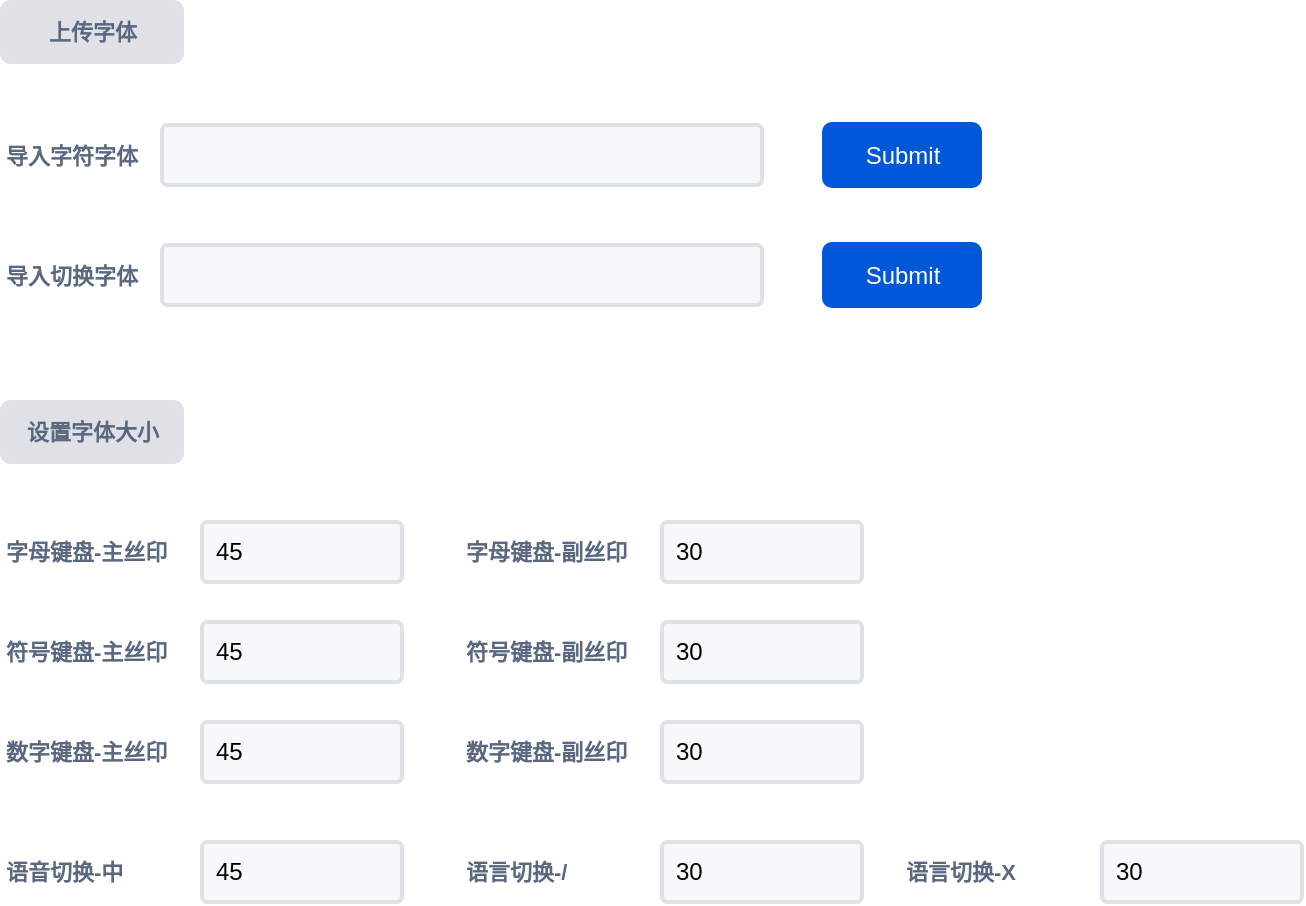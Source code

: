<mxfile version="12.3.2" type="github" pages="1">
  <diagram id="-xnqDO5uDrapk-A6JrnL" name="第 1 页">
    <mxGraphModel dx="1038" dy="572" grid="1" gridSize="10" guides="1" tooltips="1" connect="1" arrows="1" fold="1" page="1" pageScale="1" pageWidth="2339" pageHeight="3300" math="0" shadow="0">
      <root>
        <mxCell id="0"/>
        <mxCell id="1" parent="0"/>
        <mxCell id="E_ACQnhVHgZpY5XNoCvP-1" value="导入字符字体" style="fillColor=none;strokeColor=none;html=1;fontSize=11;fontStyle=0;align=left;fontColor=#596780;fontStyle=1;fontSize=11" vertex="1" parent="1">
          <mxGeometry x="90" y="106.5" width="60" height="20" as="geometry"/>
        </mxCell>
        <mxCell id="E_ACQnhVHgZpY5XNoCvP-2" value="" style="rounded=1;arcSize=9;fillColor=#F7F8F9;align=left;spacingLeft=5;strokeColor=#DEE1E6;html=1;strokeWidth=2;fontSize=12" vertex="1" parent="1">
          <mxGeometry x="170" y="101.5" width="300" height="30" as="geometry"/>
        </mxCell>
        <mxCell id="E_ACQnhVHgZpY5XNoCvP-3" value="Submit" style="rounded=1;fillColor=#0057D8;align=center;strokeColor=none;html=1;fontColor=#ffffff;fontSize=12" vertex="1" parent="1">
          <mxGeometry x="500" y="100" width="80" height="33" as="geometry"/>
        </mxCell>
        <mxCell id="E_ACQnhVHgZpY5XNoCvP-5" value="" style="rounded=1;arcSize=9;fillColor=#F7F8F9;align=left;spacingLeft=5;strokeColor=#DEE1E6;html=1;strokeWidth=2;fontSize=12" vertex="1" parent="1">
          <mxGeometry x="170" y="161.5" width="300" height="30" as="geometry"/>
        </mxCell>
        <mxCell id="E_ACQnhVHgZpY5XNoCvP-6" value="Submit" style="rounded=1;fillColor=#0057D8;align=center;strokeColor=none;html=1;fontColor=#ffffff;fontSize=12" vertex="1" parent="1">
          <mxGeometry x="500" y="160" width="80" height="33" as="geometry"/>
        </mxCell>
        <mxCell id="E_ACQnhVHgZpY5XNoCvP-4" value="导入切换字体" style="fillColor=none;strokeColor=none;html=1;fontSize=11;fontStyle=0;align=left;fontColor=#596780;fontStyle=1;fontSize=11" vertex="1" parent="1">
          <mxGeometry x="90" y="166.5" width="60" height="20" as="geometry"/>
        </mxCell>
        <mxCell id="E_ACQnhVHgZpY5XNoCvP-11" value="&lt;span style=&quot;color: rgb(89 , 103 , 128) ; font-size: 11px ; text-align: left&quot;&gt;设置字体大小&lt;/span&gt;" style="dashed=0;html=1;rounded=1;fillColor=#DFE1E6;strokeColor=#DFE1E6;fontSize=12;align=center;fontStyle=1;strokeWidth=2;fontColor=#42526E" vertex="1" parent="1">
          <mxGeometry x="90" y="240" width="90" height="30" as="geometry"/>
        </mxCell>
        <mxCell id="E_ACQnhVHgZpY5XNoCvP-14" value="&lt;span style=&quot;color: rgb(89 , 103 , 128) ; font-size: 11px ; text-align: left&quot;&gt;上传字体&lt;/span&gt;" style="dashed=0;html=1;rounded=1;fillColor=#DFE1E6;strokeColor=#DFE1E6;fontSize=12;align=center;fontStyle=1;strokeWidth=2;fontColor=#42526E" vertex="1" parent="1">
          <mxGeometry x="90" y="40" width="90" height="30" as="geometry"/>
        </mxCell>
        <mxCell id="E_ACQnhVHgZpY5XNoCvP-15" value="字母键盘-主丝印" style="fillColor=none;strokeColor=none;html=1;fontSize=11;fontStyle=0;align=left;fontColor=#596780;fontStyle=1;fontSize=11" vertex="1" parent="1">
          <mxGeometry x="90" y="305" width="60" height="20" as="geometry"/>
        </mxCell>
        <mxCell id="E_ACQnhVHgZpY5XNoCvP-16" value="45" style="rounded=1;arcSize=9;fillColor=#F7F8F9;align=left;spacingLeft=5;strokeColor=#DEE1E6;html=1;strokeWidth=2;fontSize=12" vertex="1" parent="1">
          <mxGeometry x="190" y="300" width="100" height="30" as="geometry"/>
        </mxCell>
        <mxCell id="E_ACQnhVHgZpY5XNoCvP-20" value="字母键盘-副丝印" style="fillColor=none;strokeColor=none;html=1;fontSize=11;fontStyle=0;align=left;fontColor=#596780;fontStyle=1;fontSize=11" vertex="1" parent="1">
          <mxGeometry x="320" y="305" width="60" height="20" as="geometry"/>
        </mxCell>
        <mxCell id="E_ACQnhVHgZpY5XNoCvP-21" value="30" style="rounded=1;arcSize=9;fillColor=#F7F8F9;align=left;spacingLeft=5;strokeColor=#DEE1E6;html=1;strokeWidth=2;fontSize=12" vertex="1" parent="1">
          <mxGeometry x="420" y="300" width="100" height="30" as="geometry"/>
        </mxCell>
        <mxCell id="E_ACQnhVHgZpY5XNoCvP-23" value="符号键盘-主丝印" style="fillColor=none;strokeColor=none;html=1;fontSize=11;fontStyle=0;align=left;fontColor=#596780;fontStyle=1;fontSize=11" vertex="1" parent="1">
          <mxGeometry x="90" y="355" width="60" height="20" as="geometry"/>
        </mxCell>
        <mxCell id="E_ACQnhVHgZpY5XNoCvP-24" value="45" style="rounded=1;arcSize=9;fillColor=#F7F8F9;align=left;spacingLeft=5;strokeColor=#DEE1E6;html=1;strokeWidth=2;fontSize=12" vertex="1" parent="1">
          <mxGeometry x="190" y="350" width="100" height="30" as="geometry"/>
        </mxCell>
        <mxCell id="E_ACQnhVHgZpY5XNoCvP-25" value="符号键盘-副丝印" style="fillColor=none;strokeColor=none;html=1;fontSize=11;fontStyle=0;align=left;fontColor=#596780;fontStyle=1;fontSize=11" vertex="1" parent="1">
          <mxGeometry x="320" y="355" width="60" height="20" as="geometry"/>
        </mxCell>
        <mxCell id="E_ACQnhVHgZpY5XNoCvP-26" value="30" style="rounded=1;arcSize=9;fillColor=#F7F8F9;align=left;spacingLeft=5;strokeColor=#DEE1E6;html=1;strokeWidth=2;fontSize=12" vertex="1" parent="1">
          <mxGeometry x="420" y="350" width="100" height="30" as="geometry"/>
        </mxCell>
        <mxCell id="E_ACQnhVHgZpY5XNoCvP-27" value="数字键盘-主丝印" style="fillColor=none;strokeColor=none;html=1;fontSize=11;fontStyle=0;align=left;fontColor=#596780;fontStyle=1;fontSize=11" vertex="1" parent="1">
          <mxGeometry x="90" y="405" width="60" height="20" as="geometry"/>
        </mxCell>
        <mxCell id="E_ACQnhVHgZpY5XNoCvP-28" value="45" style="rounded=1;arcSize=9;fillColor=#F7F8F9;align=left;spacingLeft=5;strokeColor=#DEE1E6;html=1;strokeWidth=2;fontSize=12" vertex="1" parent="1">
          <mxGeometry x="190" y="400" width="100" height="30" as="geometry"/>
        </mxCell>
        <mxCell id="E_ACQnhVHgZpY5XNoCvP-29" value="数字键盘-副丝印" style="fillColor=none;strokeColor=none;html=1;fontSize=11;fontStyle=0;align=left;fontColor=#596780;fontStyle=1;fontSize=11" vertex="1" parent="1">
          <mxGeometry x="320" y="405" width="60" height="20" as="geometry"/>
        </mxCell>
        <mxCell id="E_ACQnhVHgZpY5XNoCvP-30" value="30" style="rounded=1;arcSize=9;fillColor=#F7F8F9;align=left;spacingLeft=5;strokeColor=#DEE1E6;html=1;strokeWidth=2;fontSize=12" vertex="1" parent="1">
          <mxGeometry x="420" y="400" width="100" height="30" as="geometry"/>
        </mxCell>
        <mxCell id="E_ACQnhVHgZpY5XNoCvP-31" value="语音切换-中" style="fillColor=none;strokeColor=none;html=1;fontSize=11;fontStyle=0;align=left;fontColor=#596780;fontStyle=1;fontSize=11" vertex="1" parent="1">
          <mxGeometry x="90" y="465" width="60" height="20" as="geometry"/>
        </mxCell>
        <mxCell id="E_ACQnhVHgZpY5XNoCvP-32" value="45" style="rounded=1;arcSize=9;fillColor=#F7F8F9;align=left;spacingLeft=5;strokeColor=#DEE1E6;html=1;strokeWidth=2;fontSize=12" vertex="1" parent="1">
          <mxGeometry x="190" y="460" width="100" height="30" as="geometry"/>
        </mxCell>
        <mxCell id="E_ACQnhVHgZpY5XNoCvP-33" value="语言切换-/" style="fillColor=none;strokeColor=none;html=1;fontSize=11;fontStyle=0;align=left;fontColor=#596780;fontStyle=1;fontSize=11" vertex="1" parent="1">
          <mxGeometry x="320" y="465" width="60" height="20" as="geometry"/>
        </mxCell>
        <mxCell id="E_ACQnhVHgZpY5XNoCvP-34" value="30" style="rounded=1;arcSize=9;fillColor=#F7F8F9;align=left;spacingLeft=5;strokeColor=#DEE1E6;html=1;strokeWidth=2;fontSize=12" vertex="1" parent="1">
          <mxGeometry x="420" y="460" width="100" height="30" as="geometry"/>
        </mxCell>
        <mxCell id="E_ACQnhVHgZpY5XNoCvP-35" value="语言切换-X" style="fillColor=none;strokeColor=none;html=1;fontSize=11;fontStyle=0;align=left;fontColor=#596780;fontStyle=1;fontSize=11" vertex="1" parent="1">
          <mxGeometry x="540" y="465" width="60" height="20" as="geometry"/>
        </mxCell>
        <mxCell id="E_ACQnhVHgZpY5XNoCvP-36" value="30" style="rounded=1;arcSize=9;fillColor=#F7F8F9;align=left;spacingLeft=5;strokeColor=#DEE1E6;html=1;strokeWidth=2;fontSize=12" vertex="1" parent="1">
          <mxGeometry x="640" y="460" width="100" height="30" as="geometry"/>
        </mxCell>
      </root>
    </mxGraphModel>
  </diagram>
</mxfile>

